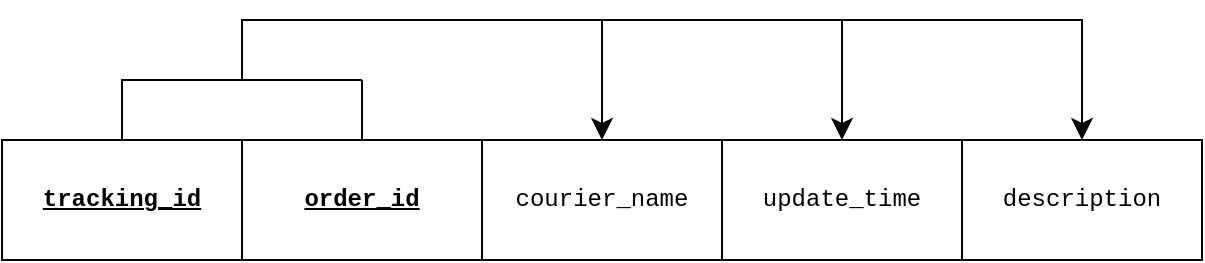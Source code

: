 <mxfile version="21.2.9">
  <diagram name="Page-1" id="MqEHJxqcGR0iH7Ui8UXM">
    <mxGraphModel dx="875" dy="481" grid="1" gridSize="10" guides="1" tooltips="1" connect="1" arrows="1" fold="1" page="1" pageScale="1" pageWidth="850" pageHeight="1100" math="0" shadow="0">
      <root>
        <mxCell id="0" />
        <mxCell id="1" parent="0" />
        <mxCell id="JPP7-0GU8lm2cm0_T6wu-42" value="tracking_id" style="rounded=0;whiteSpace=wrap;html=1;fontStyle=5;fontFamily=Courier New;labelBackgroundColor=none;" vertex="1" parent="1">
          <mxGeometry x="40" y="130" width="120" height="60" as="geometry" />
        </mxCell>
        <mxCell id="JPP7-0GU8lm2cm0_T6wu-43" value="order_id" style="rounded=0;whiteSpace=wrap;html=1;fontStyle=5;fontFamily=Courier New;labelBackgroundColor=none;" vertex="1" parent="1">
          <mxGeometry x="160" y="130" width="120" height="60" as="geometry" />
        </mxCell>
        <mxCell id="JPP7-0GU8lm2cm0_T6wu-44" value="courier_name" style="rounded=0;whiteSpace=wrap;html=1;fontFamily=Courier New;labelBackgroundColor=none;" vertex="1" parent="1">
          <mxGeometry x="280" y="130" width="120" height="60" as="geometry" />
        </mxCell>
        <mxCell id="JPP7-0GU8lm2cm0_T6wu-45" value="update_time" style="rounded=0;whiteSpace=wrap;html=1;fontFamily=Courier New;labelBackgroundColor=none;" vertex="1" parent="1">
          <mxGeometry x="400" y="130" width="120" height="60" as="geometry" />
        </mxCell>
        <mxCell id="JPP7-0GU8lm2cm0_T6wu-46" value="description" style="rounded=0;whiteSpace=wrap;html=1;fontFamily=Courier New;labelBackgroundColor=none;" vertex="1" parent="1">
          <mxGeometry x="520" y="130" width="120" height="60" as="geometry" />
        </mxCell>
        <mxCell id="JPP7-0GU8lm2cm0_T6wu-49" value="" style="endArrow=none;html=1;rounded=0;exitX=0.5;exitY=0;exitDx=0;exitDy=0;" edge="1" parent="1" source="JPP7-0GU8lm2cm0_T6wu-42">
          <mxGeometry width="50" height="50" relative="1" as="geometry">
            <mxPoint x="320" y="170" as="sourcePoint" />
            <mxPoint x="220" y="100" as="targetPoint" />
            <Array as="points">
              <mxPoint x="100" y="100" />
              <mxPoint x="160" y="100" />
            </Array>
          </mxGeometry>
        </mxCell>
        <mxCell id="JPP7-0GU8lm2cm0_T6wu-50" value="" style="endArrow=none;html=1;rounded=0;exitX=0.5;exitY=0;exitDx=0;exitDy=0;" edge="1" parent="1" source="JPP7-0GU8lm2cm0_T6wu-43">
          <mxGeometry width="50" height="50" relative="1" as="geometry">
            <mxPoint x="320" y="170" as="sourcePoint" />
            <mxPoint x="220" y="100" as="targetPoint" />
          </mxGeometry>
        </mxCell>
        <mxCell id="JPP7-0GU8lm2cm0_T6wu-52" value="" style="edgeStyle=elbowEdgeStyle;elbow=vertical;endArrow=classic;html=1;curved=0;rounded=0;endSize=8;startSize=8;entryX=0.5;entryY=0;entryDx=0;entryDy=0;" edge="1" parent="1" target="JPP7-0GU8lm2cm0_T6wu-44">
          <mxGeometry width="50" height="50" relative="1" as="geometry">
            <mxPoint x="160" y="100" as="sourcePoint" />
            <mxPoint x="370" y="120" as="targetPoint" />
            <Array as="points">
              <mxPoint x="250" y="70" />
            </Array>
          </mxGeometry>
        </mxCell>
        <mxCell id="JPP7-0GU8lm2cm0_T6wu-53" value="" style="edgeStyle=elbowEdgeStyle;elbow=vertical;endArrow=classic;html=1;curved=0;rounded=0;endSize=8;startSize=8;entryX=0.5;entryY=0;entryDx=0;entryDy=0;" edge="1" parent="1" target="JPP7-0GU8lm2cm0_T6wu-45">
          <mxGeometry width="50" height="50" relative="1" as="geometry">
            <mxPoint x="160" y="100" as="sourcePoint" />
            <mxPoint x="370" y="120" as="targetPoint" />
            <Array as="points">
              <mxPoint x="310" y="70" />
            </Array>
          </mxGeometry>
        </mxCell>
        <mxCell id="JPP7-0GU8lm2cm0_T6wu-54" value="" style="edgeStyle=elbowEdgeStyle;elbow=vertical;endArrow=classic;html=1;curved=0;rounded=0;endSize=8;startSize=8;entryX=0.5;entryY=0;entryDx=0;entryDy=0;" edge="1" parent="1" target="JPP7-0GU8lm2cm0_T6wu-46">
          <mxGeometry width="50" height="50" relative="1" as="geometry">
            <mxPoint x="160" y="100" as="sourcePoint" />
            <mxPoint x="370" y="120" as="targetPoint" />
            <Array as="points">
              <mxPoint x="370" y="70" />
            </Array>
          </mxGeometry>
        </mxCell>
      </root>
    </mxGraphModel>
  </diagram>
</mxfile>
